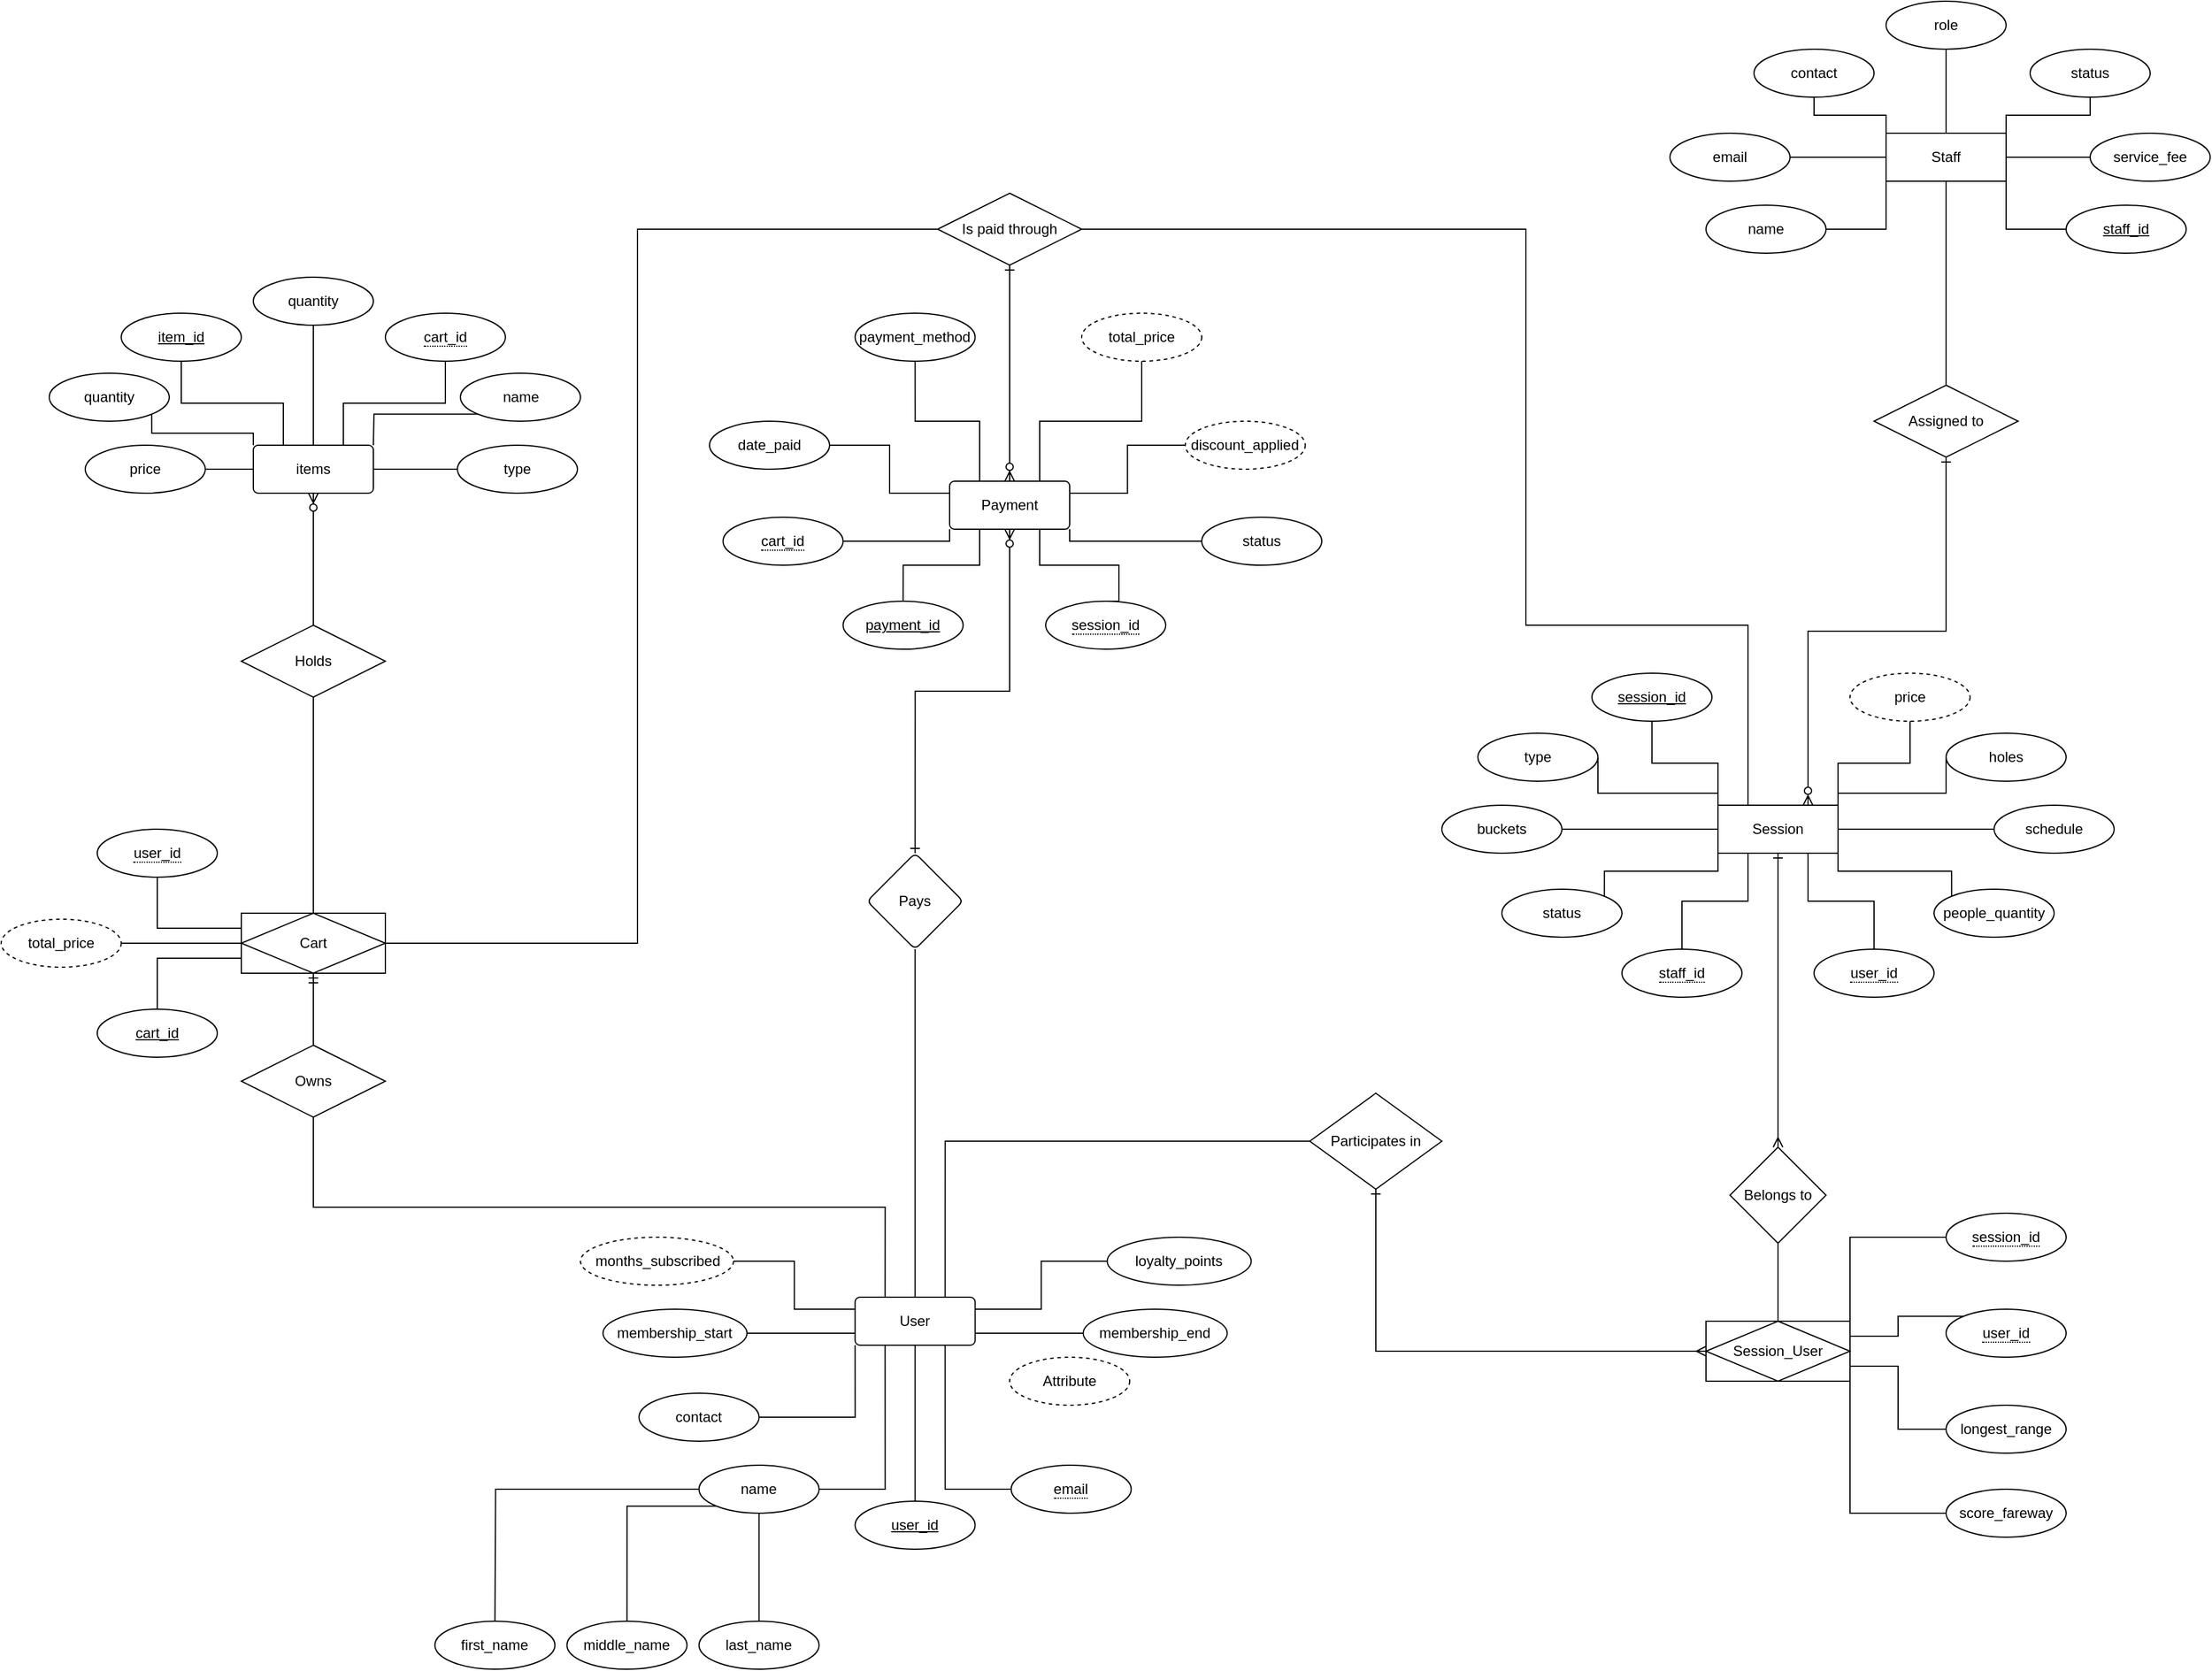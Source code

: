 <mxfile version="28.2.8">
  <diagram name="Page-1" id="-myDeZirQ_0MTxehE8Bq">
    <mxGraphModel dx="1651" dy="1462" grid="1" gridSize="10" guides="1" tooltips="1" connect="1" arrows="1" fold="1" page="1" pageScale="1" pageWidth="850" pageHeight="1100" math="0" shadow="0">
      <root>
        <mxCell id="0" />
        <mxCell id="1" parent="0" />
        <mxCell id="ZZzzd-XF2jwjXJ92meH7-2" style="edgeStyle=orthogonalEdgeStyle;rounded=0;orthogonalLoop=1;jettySize=auto;html=1;exitX=0.25;exitY=0;exitDx=0;exitDy=0;endArrow=none;endFill=0;entryX=0.5;entryY=1;entryDx=0;entryDy=0;" parent="1" source="ZZzzd-XF2jwjXJ92meH7-4" target="7uo7-MQFjf_1rLcCYVsj-70" edge="1">
          <mxGeometry relative="1" as="geometry">
            <mxPoint x="160" y="20" as="targetPoint" />
          </mxGeometry>
        </mxCell>
        <mxCell id="ZZzzd-XF2jwjXJ92meH7-3" value="" style="edgeStyle=orthogonalEdgeStyle;rounded=0;orthogonalLoop=1;jettySize=auto;html=1;endArrow=none;endFill=0;" parent="1" source="ZZzzd-XF2jwjXJ92meH7-4" target="ZZzzd-XF2jwjXJ92meH7-36" edge="1">
          <mxGeometry relative="1" as="geometry" />
        </mxCell>
        <mxCell id="ZZzzd-XF2jwjXJ92meH7-4" value="User" style="rounded=1;arcSize=10;whiteSpace=wrap;html=1;align=center;" parent="1" vertex="1">
          <mxGeometry x="611.25" y="170" width="100" height="40" as="geometry" />
        </mxCell>
        <mxCell id="ZZzzd-XF2jwjXJ92meH7-5" style="edgeStyle=orthogonalEdgeStyle;rounded=0;orthogonalLoop=1;jettySize=auto;html=1;entryX=0.5;entryY=1;entryDx=0;entryDy=0;endArrow=none;endFill=0;" parent="1" source="ZZzzd-XF2jwjXJ92meH7-6" target="ZZzzd-XF2jwjXJ92meH7-4" edge="1">
          <mxGeometry relative="1" as="geometry" />
        </mxCell>
        <mxCell id="ZZzzd-XF2jwjXJ92meH7-6" value="user_id" style="ellipse;whiteSpace=wrap;html=1;align=center;fontStyle=4;" parent="1" vertex="1">
          <mxGeometry x="611.25" y="340" width="100" height="40" as="geometry" />
        </mxCell>
        <mxCell id="ZZzzd-XF2jwjXJ92meH7-7" style="edgeStyle=orthogonalEdgeStyle;rounded=0;orthogonalLoop=1;jettySize=auto;html=1;entryX=0.75;entryY=1;entryDx=0;entryDy=0;endArrow=none;endFill=0;exitX=0;exitY=0.5;exitDx=0;exitDy=0;" parent="1" source="ZZzzd-XF2jwjXJ92meH7-30" target="ZZzzd-XF2jwjXJ92meH7-4" edge="1">
          <mxGeometry relative="1" as="geometry">
            <mxPoint x="741.25" y="330.059" as="sourcePoint" />
          </mxGeometry>
        </mxCell>
        <mxCell id="ZZzzd-XF2jwjXJ92meH7-8" style="edgeStyle=orthogonalEdgeStyle;rounded=0;orthogonalLoop=1;jettySize=auto;html=1;entryX=0;entryY=0.25;entryDx=0;entryDy=0;endArrow=none;endFill=0;exitX=1;exitY=0.5;exitDx=0;exitDy=0;" parent="1" source="YUePa2GsaZSUR8EqB9NU-3" target="ZZzzd-XF2jwjXJ92meH7-4" edge="1">
          <mxGeometry relative="1" as="geometry">
            <mxPoint x="424.75" y="180" as="sourcePoint" />
          </mxGeometry>
        </mxCell>
        <mxCell id="ZZzzd-XF2jwjXJ92meH7-10" style="edgeStyle=orthogonalEdgeStyle;rounded=0;orthogonalLoop=1;jettySize=auto;html=1;entryX=0.25;entryY=1;entryDx=0;entryDy=0;endArrow=none;endFill=0;" parent="1" source="ZZzzd-XF2jwjXJ92meH7-14" target="ZZzzd-XF2jwjXJ92meH7-4" edge="1">
          <mxGeometry relative="1" as="geometry" />
        </mxCell>
        <mxCell id="ZZzzd-XF2jwjXJ92meH7-11" value="" style="edgeStyle=orthogonalEdgeStyle;rounded=0;orthogonalLoop=1;jettySize=auto;html=1;endArrow=none;endFill=0;" parent="1" source="ZZzzd-XF2jwjXJ92meH7-14" edge="1">
          <mxGeometry relative="1" as="geometry">
            <mxPoint x="311.25" y="440.0" as="targetPoint" />
          </mxGeometry>
        </mxCell>
        <mxCell id="ZZzzd-XF2jwjXJ92meH7-12" value="" style="edgeStyle=orthogonalEdgeStyle;rounded=0;orthogonalLoop=1;jettySize=auto;html=1;exitX=0;exitY=1;exitDx=0;exitDy=0;endArrow=none;endFill=0;" parent="1" source="ZZzzd-XF2jwjXJ92meH7-14" target="ZZzzd-XF2jwjXJ92meH7-32" edge="1">
          <mxGeometry relative="1" as="geometry" />
        </mxCell>
        <mxCell id="ZZzzd-XF2jwjXJ92meH7-13" value="" style="edgeStyle=orthogonalEdgeStyle;rounded=0;orthogonalLoop=1;jettySize=auto;html=1;endArrow=none;endFill=0;" parent="1" source="ZZzzd-XF2jwjXJ92meH7-14" target="ZZzzd-XF2jwjXJ92meH7-33" edge="1">
          <mxGeometry relative="1" as="geometry" />
        </mxCell>
        <mxCell id="ZZzzd-XF2jwjXJ92meH7-14" value="name" style="ellipse;whiteSpace=wrap;html=1;align=center;" parent="1" vertex="1">
          <mxGeometry x="481.25" y="310" width="100" height="40" as="geometry" />
        </mxCell>
        <mxCell id="ZZzzd-XF2jwjXJ92meH7-15" style="edgeStyle=orthogonalEdgeStyle;rounded=0;orthogonalLoop=1;jettySize=auto;html=1;entryX=1;entryY=0.75;entryDx=0;entryDy=0;endArrow=none;endFill=0;" parent="1" source="ZZzzd-XF2jwjXJ92meH7-16" target="ZZzzd-XF2jwjXJ92meH7-4" edge="1">
          <mxGeometry relative="1" as="geometry" />
        </mxCell>
        <mxCell id="ZZzzd-XF2jwjXJ92meH7-16" value="membership_end" style="ellipse;whiteSpace=wrap;html=1;align=center;" parent="1" vertex="1">
          <mxGeometry x="801.25" y="180" width="120" height="40" as="geometry" />
        </mxCell>
        <mxCell id="ZZzzd-XF2jwjXJ92meH7-17" style="edgeStyle=orthogonalEdgeStyle;rounded=0;orthogonalLoop=1;jettySize=auto;html=1;entryX=0;entryY=0.75;entryDx=0;entryDy=0;endArrow=none;endFill=0;" parent="1" source="ZZzzd-XF2jwjXJ92meH7-18" target="ZZzzd-XF2jwjXJ92meH7-4" edge="1">
          <mxGeometry relative="1" as="geometry" />
        </mxCell>
        <mxCell id="ZZzzd-XF2jwjXJ92meH7-18" value="membership_start" style="ellipse;whiteSpace=wrap;html=1;align=center;" parent="1" vertex="1">
          <mxGeometry x="401.25" y="180" width="120" height="40" as="geometry" />
        </mxCell>
        <mxCell id="ZZzzd-XF2jwjXJ92meH7-19" style="edgeStyle=orthogonalEdgeStyle;rounded=0;orthogonalLoop=1;jettySize=auto;html=1;exitX=0;exitY=0.5;exitDx=0;exitDy=0;entryX=1;entryY=0.25;entryDx=0;entryDy=0;endArrow=none;endFill=0;" parent="1" source="ZZzzd-XF2jwjXJ92meH7-20" target="ZZzzd-XF2jwjXJ92meH7-4" edge="1">
          <mxGeometry relative="1" as="geometry" />
        </mxCell>
        <mxCell id="ZZzzd-XF2jwjXJ92meH7-20" value="loyalty_points" style="ellipse;whiteSpace=wrap;html=1;align=center;" parent="1" vertex="1">
          <mxGeometry x="821.25" y="120" width="120" height="40" as="geometry" />
        </mxCell>
        <mxCell id="ZZzzd-XF2jwjXJ92meH7-21" style="edgeStyle=orthogonalEdgeStyle;rounded=0;orthogonalLoop=1;jettySize=auto;html=1;entryX=0;entryY=1;entryDx=0;entryDy=0;endArrow=none;endFill=0;" parent="1" source="ZZzzd-XF2jwjXJ92meH7-22" target="ZZzzd-XF2jwjXJ92meH7-4" edge="1">
          <mxGeometry relative="1" as="geometry" />
        </mxCell>
        <mxCell id="ZZzzd-XF2jwjXJ92meH7-22" value="contact" style="ellipse;whiteSpace=wrap;html=1;align=center;" parent="1" vertex="1">
          <mxGeometry x="431.25" y="250" width="100" height="40" as="geometry" />
        </mxCell>
        <mxCell id="ZZzzd-XF2jwjXJ92meH7-30" value="&lt;span style=&quot;border-bottom: 1px dotted&quot;&gt;email&lt;/span&gt;" style="ellipse;whiteSpace=wrap;html=1;align=center;" parent="1" vertex="1">
          <mxGeometry x="741.25" y="310" width="100" height="40" as="geometry" />
        </mxCell>
        <mxCell id="ZZzzd-XF2jwjXJ92meH7-31" value="first_name" style="ellipse;whiteSpace=wrap;html=1;align=center;" parent="1" vertex="1">
          <mxGeometry x="261.25" y="440" width="100" height="40" as="geometry" />
        </mxCell>
        <mxCell id="ZZzzd-XF2jwjXJ92meH7-32" value="middle_name" style="ellipse;whiteSpace=wrap;html=1;align=center;" parent="1" vertex="1">
          <mxGeometry x="371.25" y="440" width="100" height="40" as="geometry" />
        </mxCell>
        <mxCell id="ZZzzd-XF2jwjXJ92meH7-33" value="last_name" style="ellipse;whiteSpace=wrap;html=1;align=center;" parent="1" vertex="1">
          <mxGeometry x="481.25" y="440" width="100" height="40" as="geometry" />
        </mxCell>
        <mxCell id="ZZzzd-XF2jwjXJ92meH7-36" value="Pays" style="rhombus;whiteSpace=wrap;html=1;rounded=1;arcSize=10;" parent="1" vertex="1">
          <mxGeometry x="621.25" y="-200" width="80" height="80" as="geometry" />
        </mxCell>
        <mxCell id="JkcQL4pgoWUEzBNEXGuM-4" value="type" style="ellipse;whiteSpace=wrap;html=1;align=center;" parent="1" vertex="1">
          <mxGeometry x="1130" y="-300" width="100" height="40" as="geometry" />
        </mxCell>
        <mxCell id="JkcQL4pgoWUEzBNEXGuM-6" value="status" style="ellipse;whiteSpace=wrap;html=1;align=center;" parent="1" vertex="1">
          <mxGeometry x="1150" y="-170" width="100" height="40" as="geometry" />
        </mxCell>
        <mxCell id="JkcQL4pgoWUEzBNEXGuM-8" value="Session" style="whiteSpace=wrap;html=1;align=center;" parent="1" vertex="1">
          <mxGeometry x="1330" y="-240" width="100" height="40" as="geometry" />
        </mxCell>
        <mxCell id="JkcQL4pgoWUEzBNEXGuM-10" value="holes" style="ellipse;whiteSpace=wrap;html=1;align=center;" parent="1" vertex="1">
          <mxGeometry x="1520" y="-300" width="100" height="40" as="geometry" />
        </mxCell>
        <mxCell id="JkcQL4pgoWUEzBNEXGuM-12" value="schedule" style="ellipse;whiteSpace=wrap;html=1;align=center;" parent="1" vertex="1">
          <mxGeometry x="1560" y="-240" width="100" height="40" as="geometry" />
        </mxCell>
        <mxCell id="JkcQL4pgoWUEzBNEXGuM-14" value="price" style="ellipse;whiteSpace=wrap;html=1;align=center;dashed=1;" parent="1" vertex="1">
          <mxGeometry x="1440" y="-350" width="100" height="40" as="geometry" />
        </mxCell>
        <mxCell id="JkcQL4pgoWUEzBNEXGuM-18" value="people_quantity" style="ellipse;whiteSpace=wrap;html=1;align=center;" parent="1" vertex="1">
          <mxGeometry x="1510" y="-170" width="100" height="40" as="geometry" />
        </mxCell>
        <mxCell id="JkcQL4pgoWUEzBNEXGuM-25" value="&lt;span style=&quot;border-bottom: 1px dotted&quot;&gt;user_id&lt;/span&gt;" style="ellipse;whiteSpace=wrap;html=1;align=center;" parent="1" vertex="1">
          <mxGeometry x="1410" y="-120" width="100" height="40" as="geometry" />
        </mxCell>
        <mxCell id="JkcQL4pgoWUEzBNEXGuM-26" value="&lt;span style=&quot;border-bottom: 1px dotted&quot;&gt;staff_id&lt;/span&gt;" style="ellipse;whiteSpace=wrap;html=1;align=center;" parent="1" vertex="1">
          <mxGeometry x="1250" y="-120" width="100" height="40" as="geometry" />
        </mxCell>
        <mxCell id="JkcQL4pgoWUEzBNEXGuM-27" value="&lt;u&gt;session_id&lt;/u&gt;" style="ellipse;whiteSpace=wrap;html=1;align=center;" parent="1" vertex="1">
          <mxGeometry x="1225" y="-350" width="100" height="40" as="geometry" />
        </mxCell>
        <mxCell id="JkcQL4pgoWUEzBNEXGuM-29" value="buckets" style="ellipse;whiteSpace=wrap;html=1;align=center;" parent="1" vertex="1">
          <mxGeometry x="1100" y="-240" width="100" height="40" as="geometry" />
        </mxCell>
        <mxCell id="JkcQL4pgoWUEzBNEXGuM-30" value="" style="endArrow=none;html=1;rounded=0;exitX=1;exitY=0;exitDx=0;exitDy=0;entryX=0.5;entryY=1;entryDx=0;entryDy=0;edgeStyle=orthogonalEdgeStyle;" parent="1" source="JkcQL4pgoWUEzBNEXGuM-8" target="JkcQL4pgoWUEzBNEXGuM-14" edge="1">
          <mxGeometry width="50" height="50" relative="1" as="geometry">
            <mxPoint x="1430" y="-255" as="sourcePoint" />
            <mxPoint x="1480" y="-305" as="targetPoint" />
          </mxGeometry>
        </mxCell>
        <mxCell id="JkcQL4pgoWUEzBNEXGuM-31" value="" style="endArrow=none;html=1;rounded=0;exitX=1;exitY=0;exitDx=0;exitDy=0;entryX=0;entryY=0.5;entryDx=0;entryDy=0;edgeStyle=orthogonalEdgeStyle;" parent="1" source="JkcQL4pgoWUEzBNEXGuM-8" target="JkcQL4pgoWUEzBNEXGuM-10" edge="1">
          <mxGeometry width="50" height="50" relative="1" as="geometry">
            <mxPoint x="1450" y="-190" as="sourcePoint" />
            <mxPoint x="1495" y="-260" as="targetPoint" />
            <Array as="points">
              <mxPoint x="1430" y="-250" />
              <mxPoint x="1520" y="-250" />
            </Array>
          </mxGeometry>
        </mxCell>
        <mxCell id="JkcQL4pgoWUEzBNEXGuM-32" value="" style="endArrow=none;html=1;rounded=0;exitX=1;exitY=0.5;exitDx=0;exitDy=0;entryX=0;entryY=0.5;entryDx=0;entryDy=0;edgeStyle=orthogonalEdgeStyle;" parent="1" source="JkcQL4pgoWUEzBNEXGuM-8" target="JkcQL4pgoWUEzBNEXGuM-12" edge="1">
          <mxGeometry width="50" height="50" relative="1" as="geometry">
            <mxPoint x="1460" y="-180" as="sourcePoint" />
            <mxPoint x="1530" y="-220" as="targetPoint" />
          </mxGeometry>
        </mxCell>
        <mxCell id="JkcQL4pgoWUEzBNEXGuM-33" value="" style="endArrow=none;html=1;rounded=0;exitX=1;exitY=1;exitDx=0;exitDy=0;entryX=0;entryY=0;entryDx=0;entryDy=0;edgeStyle=orthogonalEdgeStyle;" parent="1" source="JkcQL4pgoWUEzBNEXGuM-8" target="JkcQL4pgoWUEzBNEXGuM-18" edge="1">
          <mxGeometry width="50" height="50" relative="1" as="geometry">
            <mxPoint x="1440" y="-200" as="sourcePoint" />
            <mxPoint x="1560" y="-200" as="targetPoint" />
          </mxGeometry>
        </mxCell>
        <mxCell id="JkcQL4pgoWUEzBNEXGuM-34" value="" style="endArrow=none;html=1;rounded=0;exitX=0.75;exitY=1;exitDx=0;exitDy=0;entryX=0.5;entryY=0;entryDx=0;entryDy=0;edgeStyle=orthogonalEdgeStyle;" parent="1" source="JkcQL4pgoWUEzBNEXGuM-8" target="JkcQL4pgoWUEzBNEXGuM-25" edge="1">
          <mxGeometry width="50" height="50" relative="1" as="geometry">
            <mxPoint x="1420" y="-180" as="sourcePoint" />
            <mxPoint x="1505" y="-144" as="targetPoint" />
          </mxGeometry>
        </mxCell>
        <mxCell id="JkcQL4pgoWUEzBNEXGuM-35" value="" style="endArrow=none;html=1;rounded=0;exitX=0.25;exitY=1;exitDx=0;exitDy=0;entryX=0.5;entryY=0;entryDx=0;entryDy=0;edgeStyle=orthogonalEdgeStyle;" parent="1" source="JkcQL4pgoWUEzBNEXGuM-8" target="JkcQL4pgoWUEzBNEXGuM-26" edge="1">
          <mxGeometry width="50" height="50" relative="1" as="geometry">
            <mxPoint x="1350" y="-160" as="sourcePoint" />
            <mxPoint x="1395" y="-80" as="targetPoint" />
          </mxGeometry>
        </mxCell>
        <mxCell id="JkcQL4pgoWUEzBNEXGuM-36" value="" style="endArrow=none;html=1;rounded=0;exitX=0;exitY=1;exitDx=0;exitDy=0;entryX=1;entryY=0;entryDx=0;entryDy=0;edgeStyle=orthogonalEdgeStyle;" parent="1" source="JkcQL4pgoWUEzBNEXGuM-8" target="JkcQL4pgoWUEzBNEXGuM-6" edge="1">
          <mxGeometry width="50" height="50" relative="1" as="geometry">
            <mxPoint x="1375" y="-180" as="sourcePoint" />
            <mxPoint x="1320" y="-100" as="targetPoint" />
          </mxGeometry>
        </mxCell>
        <mxCell id="JkcQL4pgoWUEzBNEXGuM-37" value="" style="endArrow=none;html=1;rounded=0;exitX=0;exitY=0.5;exitDx=0;exitDy=0;entryX=1;entryY=0.5;entryDx=0;entryDy=0;edgeStyle=orthogonalEdgeStyle;" parent="1" source="JkcQL4pgoWUEzBNEXGuM-8" target="JkcQL4pgoWUEzBNEXGuM-29" edge="1">
          <mxGeometry width="50" height="50" relative="1" as="geometry">
            <mxPoint x="1425" y="-200" as="sourcePoint" />
            <mxPoint x="1330" y="-164" as="targetPoint" />
          </mxGeometry>
        </mxCell>
        <mxCell id="JkcQL4pgoWUEzBNEXGuM-38" value="" style="endArrow=none;html=1;rounded=0;exitX=0;exitY=0;exitDx=0;exitDy=0;entryX=1;entryY=0.5;entryDx=0;entryDy=0;edgeStyle=orthogonalEdgeStyle;" parent="1" source="JkcQL4pgoWUEzBNEXGuM-8" target="JkcQL4pgoWUEzBNEXGuM-4" edge="1">
          <mxGeometry width="50" height="50" relative="1" as="geometry">
            <mxPoint x="1440" y="-240" as="sourcePoint" />
            <mxPoint x="1310" y="-240" as="targetPoint" />
            <Array as="points">
              <mxPoint x="1330" y="-250" />
              <mxPoint x="1230" y="-250" />
            </Array>
          </mxGeometry>
        </mxCell>
        <mxCell id="JkcQL4pgoWUEzBNEXGuM-39" value="" style="endArrow=none;html=1;rounded=0;exitX=0;exitY=0;exitDx=0;exitDy=0;entryX=0.5;entryY=1;entryDx=0;entryDy=0;edgeStyle=orthogonalEdgeStyle;" parent="1" source="JkcQL4pgoWUEzBNEXGuM-8" target="JkcQL4pgoWUEzBNEXGuM-27" edge="1">
          <mxGeometry width="50" height="50" relative="1" as="geometry">
            <mxPoint x="1420" y="-230" as="sourcePoint" />
            <mxPoint x="1340" y="-270" as="targetPoint" />
          </mxGeometry>
        </mxCell>
        <mxCell id="QNY_iXkkLxrl9m6pQ7GA-53" value="item_id" style="ellipse;whiteSpace=wrap;html=1;align=center;fontStyle=4;" parent="1" vertex="1">
          <mxGeometry y="-650" width="100" height="40" as="geometry" />
        </mxCell>
        <mxCell id="QNY_iXkkLxrl9m6pQ7GA-54" value="" style="endArrow=none;html=1;rounded=0;entryX=0.25;entryY=0;entryDx=0;entryDy=0;exitX=0.5;exitY=1;exitDx=0;exitDy=0;edgeStyle=orthogonalEdgeStyle;" parent="1" source="QNY_iXkkLxrl9m6pQ7GA-53" target="QNY_iXkkLxrl9m6pQ7GA-73" edge="1">
          <mxGeometry relative="1" as="geometry">
            <mxPoint x="160" y="-610" as="sourcePoint" />
            <mxPoint x="160" y="-540" as="targetPoint" />
          </mxGeometry>
        </mxCell>
        <mxCell id="QNY_iXkkLxrl9m6pQ7GA-55" value="name" style="ellipse;whiteSpace=wrap;html=1;align=center;" parent="1" vertex="1">
          <mxGeometry x="282.5" y="-600" width="100" height="40" as="geometry" />
        </mxCell>
        <mxCell id="QNY_iXkkLxrl9m6pQ7GA-56" value="type" style="ellipse;whiteSpace=wrap;html=1;align=center;" parent="1" vertex="1">
          <mxGeometry x="280" y="-540" width="100" height="40" as="geometry" />
        </mxCell>
        <mxCell id="QNY_iXkkLxrl9m6pQ7GA-57" value="quantity" style="ellipse;whiteSpace=wrap;html=1;align=center;" parent="1" vertex="1">
          <mxGeometry x="110" y="-680" width="100" height="40" as="geometry" />
        </mxCell>
        <mxCell id="QNY_iXkkLxrl9m6pQ7GA-58" value="quantity" style="ellipse;whiteSpace=wrap;html=1;align=center;" parent="1" vertex="1">
          <mxGeometry x="-60" y="-600" width="100" height="40" as="geometry" />
        </mxCell>
        <mxCell id="QNY_iXkkLxrl9m6pQ7GA-59" value="price" style="ellipse;whiteSpace=wrap;html=1;align=center;" parent="1" vertex="1">
          <mxGeometry x="-30" y="-540" width="100" height="40" as="geometry" />
        </mxCell>
        <mxCell id="QNY_iXkkLxrl9m6pQ7GA-60" value="&lt;span style=&quot;border-bottom: 1px dotted&quot;&gt;cart_id&lt;/span&gt;" style="ellipse;whiteSpace=wrap;html=1;align=center;" parent="1" vertex="1">
          <mxGeometry x="220" y="-650" width="100" height="40" as="geometry" />
        </mxCell>
        <mxCell id="QNY_iXkkLxrl9m6pQ7GA-61" value="" style="endArrow=none;html=1;rounded=0;exitX=0;exitY=1;exitDx=0;exitDy=0;entryX=1;entryY=0;entryDx=0;entryDy=0;edgeStyle=orthogonalEdgeStyle;" parent="1" source="QNY_iXkkLxrl9m6pQ7GA-55" edge="1">
          <mxGeometry relative="1" as="geometry">
            <mxPoint x="220" y="-580" as="sourcePoint" />
            <mxPoint x="210" y="-540" as="targetPoint" />
          </mxGeometry>
        </mxCell>
        <mxCell id="QNY_iXkkLxrl9m6pQ7GA-62" value="" style="endArrow=none;html=1;rounded=0;exitX=0;exitY=0.5;exitDx=0;exitDy=0;entryX=1;entryY=0.5;entryDx=0;entryDy=0;edgeStyle=orthogonalEdgeStyle;" parent="1" source="QNY_iXkkLxrl9m6pQ7GA-56" edge="1">
          <mxGeometry relative="1" as="geometry">
            <mxPoint x="260" y="-530" as="sourcePoint" />
            <mxPoint x="210" y="-520" as="targetPoint" />
          </mxGeometry>
        </mxCell>
        <mxCell id="QNY_iXkkLxrl9m6pQ7GA-63" value="" style="endArrow=none;html=1;rounded=0;exitX=0.5;exitY=1;exitDx=0;exitDy=0;entryX=0.5;entryY=0;entryDx=0;entryDy=0;edgeStyle=orthogonalEdgeStyle;" parent="1" source="QNY_iXkkLxrl9m6pQ7GA-57" target="QNY_iXkkLxrl9m6pQ7GA-73" edge="1">
          <mxGeometry relative="1" as="geometry">
            <mxPoint x="270" y="-460" as="sourcePoint" />
            <mxPoint x="210" y="-500" as="targetPoint" />
          </mxGeometry>
        </mxCell>
        <mxCell id="QNY_iXkkLxrl9m6pQ7GA-64" value="" style="endArrow=none;html=1;rounded=0;exitX=0;exitY=0;exitDx=0;exitDy=0;entryX=1;entryY=1;entryDx=0;entryDy=0;edgeStyle=orthogonalEdgeStyle;" parent="1" source="QNY_iXkkLxrl9m6pQ7GA-73" target="QNY_iXkkLxrl9m6pQ7GA-58" edge="1">
          <mxGeometry relative="1" as="geometry">
            <mxPoint x="194" y="-499.56" as="sourcePoint" />
            <mxPoint x="210" y="-370" as="targetPoint" />
          </mxGeometry>
        </mxCell>
        <mxCell id="QNY_iXkkLxrl9m6pQ7GA-65" value="" style="endArrow=none;html=1;rounded=0;entryX=1;entryY=0.5;entryDx=0;entryDy=0;exitX=0;exitY=0.5;exitDx=0;exitDy=0;edgeStyle=orthogonalEdgeStyle;" parent="1" source="QNY_iXkkLxrl9m6pQ7GA-73" target="QNY_iXkkLxrl9m6pQ7GA-59" edge="1">
          <mxGeometry relative="1" as="geometry">
            <mxPoint x="60" y="-490" as="sourcePoint" />
            <mxPoint x="80" y="-430" as="targetPoint" />
          </mxGeometry>
        </mxCell>
        <mxCell id="QNY_iXkkLxrl9m6pQ7GA-66" value="" style="endArrow=none;html=1;rounded=0;exitX=0.5;exitY=1;exitDx=0;exitDy=0;entryX=0.75;entryY=0;entryDx=0;entryDy=0;edgeStyle=orthogonalEdgeStyle;" parent="1" source="QNY_iXkkLxrl9m6pQ7GA-60" target="QNY_iXkkLxrl9m6pQ7GA-73" edge="1">
          <mxGeometry relative="1" as="geometry">
            <mxPoint x="180" y="-560" as="sourcePoint" />
            <mxPoint x="195.1" y="-540.16" as="targetPoint" />
          </mxGeometry>
        </mxCell>
        <mxCell id="QNY_iXkkLxrl9m6pQ7GA-67" value="cart_id" style="ellipse;whiteSpace=wrap;html=1;align=center;fontStyle=4;" parent="1" vertex="1">
          <mxGeometry x="-20" y="-70" width="100" height="40" as="geometry" />
        </mxCell>
        <mxCell id="QNY_iXkkLxrl9m6pQ7GA-68" value="total_price" style="ellipse;whiteSpace=wrap;html=1;align=center;dashed=1;" parent="1" vertex="1">
          <mxGeometry x="-100" y="-145" width="100" height="40" as="geometry" />
        </mxCell>
        <mxCell id="QNY_iXkkLxrl9m6pQ7GA-69" value="&lt;span style=&quot;border-bottom: 1px dotted&quot;&gt;user_id&lt;/span&gt;" style="ellipse;whiteSpace=wrap;html=1;align=center;" parent="1" vertex="1">
          <mxGeometry x="-20" y="-220" width="100" height="40" as="geometry" />
        </mxCell>
        <mxCell id="QNY_iXkkLxrl9m6pQ7GA-70" value="" style="endArrow=none;html=1;rounded=0;exitX=0.5;exitY=0;exitDx=0;exitDy=0;entryX=0;entryY=0.75;entryDx=0;entryDy=0;edgeStyle=orthogonalEdgeStyle;" parent="1" source="QNY_iXkkLxrl9m6pQ7GA-67" target="7uo7-MQFjf_1rLcCYVsj-68" edge="1">
          <mxGeometry relative="1" as="geometry">
            <mxPoint x="180" y="-150" as="sourcePoint" />
            <mxPoint x="110" y="-100" as="targetPoint" />
          </mxGeometry>
        </mxCell>
        <mxCell id="QNY_iXkkLxrl9m6pQ7GA-71" value="" style="endArrow=none;html=1;rounded=0;exitX=0.5;exitY=1;exitDx=0;exitDy=0;entryX=0;entryY=0.25;entryDx=0;entryDy=0;edgeStyle=orthogonalEdgeStyle;" parent="1" source="QNY_iXkkLxrl9m6pQ7GA-69" target="7uo7-MQFjf_1rLcCYVsj-68" edge="1">
          <mxGeometry relative="1" as="geometry">
            <mxPoint x="90" y="-150" as="sourcePoint" />
            <mxPoint x="110" y="-140" as="targetPoint" />
          </mxGeometry>
        </mxCell>
        <mxCell id="QNY_iXkkLxrl9m6pQ7GA-72" value="" style="endArrow=none;html=1;rounded=0;exitX=0;exitY=0.5;exitDx=0;exitDy=0;edgeStyle=orthogonalEdgeStyle;" parent="1" source="7uo7-MQFjf_1rLcCYVsj-68" target="QNY_iXkkLxrl9m6pQ7GA-68" edge="1">
          <mxGeometry relative="1" as="geometry">
            <mxPoint x="110" y="-120" as="sourcePoint" />
            <mxPoint x="200" y="-50" as="targetPoint" />
          </mxGeometry>
        </mxCell>
        <mxCell id="QNY_iXkkLxrl9m6pQ7GA-73" value="items" style="rounded=1;arcSize=10;whiteSpace=wrap;html=1;align=center;" parent="1" vertex="1">
          <mxGeometry x="110" y="-540" width="100" height="40" as="geometry" />
        </mxCell>
        <mxCell id="QNY_iXkkLxrl9m6pQ7GA-75" value="Holds" style="shape=rhombus;perimeter=rhombusPerimeter;whiteSpace=wrap;html=1;align=center;" parent="1" vertex="1">
          <mxGeometry x="100" y="-390" width="120" height="60" as="geometry" />
        </mxCell>
        <mxCell id="QNY_iXkkLxrl9m6pQ7GA-76" value="" style="fontSize=12;html=1;endArrow=ERzeroToMany;endFill=1;rounded=0;exitX=0.5;exitY=0;exitDx=0;exitDy=0;entryX=0.5;entryY=1;entryDx=0;entryDy=0;" parent="1" source="QNY_iXkkLxrl9m6pQ7GA-75" target="QNY_iXkkLxrl9m6pQ7GA-73" edge="1">
          <mxGeometry width="100" height="100" relative="1" as="geometry">
            <mxPoint x="430" y="20" as="sourcePoint" />
            <mxPoint x="530" y="-80" as="targetPoint" />
          </mxGeometry>
        </mxCell>
        <mxCell id="7uo7-MQFjf_1rLcCYVsj-1" value="Assigned to" style="shape=rhombus;perimeter=rhombusPerimeter;whiteSpace=wrap;html=1;align=center;" parent="1" vertex="1">
          <mxGeometry x="1460" y="-590" width="120" height="60" as="geometry" />
        </mxCell>
        <mxCell id="7uo7-MQFjf_1rLcCYVsj-2" value="" style="rounded=0;orthogonalLoop=1;jettySize=auto;html=1;endArrow=ERzeroToMany;endFill=0;startArrow=ERone;startFill=0;entryX=0.75;entryY=0;entryDx=0;entryDy=0;exitX=0.5;exitY=1;exitDx=0;exitDy=0;edgeStyle=orthogonalEdgeStyle;" parent="1" source="7uo7-MQFjf_1rLcCYVsj-1" target="JkcQL4pgoWUEzBNEXGuM-8" edge="1">
          <mxGeometry relative="1" as="geometry">
            <mxPoint x="1570" y="-340" as="sourcePoint" />
            <mxPoint x="1570" y="-500" as="targetPoint" />
          </mxGeometry>
        </mxCell>
        <mxCell id="7uo7-MQFjf_1rLcCYVsj-3" value="Staff" style="whiteSpace=wrap;html=1;align=center;" parent="1" vertex="1">
          <mxGeometry x="1470" y="-800" width="100" height="40" as="geometry" />
        </mxCell>
        <mxCell id="7uo7-MQFjf_1rLcCYVsj-7" value="" style="edgeStyle=orthogonalEdgeStyle;rounded=0;orthogonalLoop=1;jettySize=auto;html=1;endArrow=none;endFill=0;exitX=0.5;exitY=0;exitDx=0;exitDy=0;entryX=0.5;entryY=1;entryDx=0;entryDy=0;" parent="1" source="7uo7-MQFjf_1rLcCYVsj-1" target="7uo7-MQFjf_1rLcCYVsj-3" edge="1">
          <mxGeometry relative="1" as="geometry">
            <mxPoint x="1300" y="-505" as="sourcePoint" />
            <mxPoint x="1300" y="-895" as="targetPoint" />
          </mxGeometry>
        </mxCell>
        <mxCell id="7uo7-MQFjf_1rLcCYVsj-8" value="" style="endArrow=none;html=1;rounded=0;exitX=1;exitY=1;exitDx=0;exitDy=0;entryX=0;entryY=0.5;entryDx=0;entryDy=0;edgeStyle=orthogonalEdgeStyle;" parent="1" source="7uo7-MQFjf_1rLcCYVsj-3" target="7uo7-MQFjf_1rLcCYVsj-10" edge="1">
          <mxGeometry width="50" height="50" relative="1" as="geometry">
            <mxPoint x="1350" y="-780" as="sourcePoint" />
            <mxPoint x="1360" y="-780" as="targetPoint" />
          </mxGeometry>
        </mxCell>
        <mxCell id="7uo7-MQFjf_1rLcCYVsj-9" value="" style="endArrow=none;html=1;rounded=0;exitX=0;exitY=1;exitDx=0;exitDy=0;entryX=1;entryY=0.5;entryDx=0;entryDy=0;edgeStyle=orthogonalEdgeStyle;" parent="1" source="7uo7-MQFjf_1rLcCYVsj-3" target="7uo7-MQFjf_1rLcCYVsj-11" edge="1">
          <mxGeometry width="50" height="50" relative="1" as="geometry">
            <mxPoint x="1570" y="-880" as="sourcePoint" />
            <mxPoint x="1370" y="-750" as="targetPoint" />
          </mxGeometry>
        </mxCell>
        <mxCell id="7uo7-MQFjf_1rLcCYVsj-10" value="&lt;u&gt;staff_id&lt;/u&gt;" style="ellipse;whiteSpace=wrap;html=1;align=center;" parent="1" vertex="1">
          <mxGeometry x="1620" y="-740" width="100" height="40" as="geometry" />
        </mxCell>
        <mxCell id="7uo7-MQFjf_1rLcCYVsj-11" value="name" style="ellipse;whiteSpace=wrap;html=1;align=center;" parent="1" vertex="1">
          <mxGeometry x="1320" y="-740" width="100" height="40" as="geometry" />
        </mxCell>
        <mxCell id="7uo7-MQFjf_1rLcCYVsj-12" value="email" style="ellipse;whiteSpace=wrap;html=1;align=center;" parent="1" vertex="1">
          <mxGeometry x="1290" y="-800" width="100" height="40" as="geometry" />
        </mxCell>
        <mxCell id="7uo7-MQFjf_1rLcCYVsj-13" value="contact" style="ellipse;whiteSpace=wrap;html=1;align=center;" parent="1" vertex="1">
          <mxGeometry x="1360" y="-870" width="100" height="40" as="geometry" />
        </mxCell>
        <mxCell id="7uo7-MQFjf_1rLcCYVsj-14" value="role" style="ellipse;whiteSpace=wrap;html=1;align=center;" parent="1" vertex="1">
          <mxGeometry x="1470" y="-910" width="100" height="40" as="geometry" />
        </mxCell>
        <mxCell id="7uo7-MQFjf_1rLcCYVsj-15" value="status" style="ellipse;whiteSpace=wrap;html=1;align=center;" parent="1" vertex="1">
          <mxGeometry x="1590" y="-870" width="100" height="40" as="geometry" />
        </mxCell>
        <mxCell id="7uo7-MQFjf_1rLcCYVsj-16" value="service_fee" style="ellipse;whiteSpace=wrap;html=1;align=center;" parent="1" vertex="1">
          <mxGeometry x="1640" y="-800" width="100" height="40" as="geometry" />
        </mxCell>
        <mxCell id="7uo7-MQFjf_1rLcCYVsj-17" value="" style="endArrow=none;html=1;rounded=0;exitX=0;exitY=0.5;exitDx=0;exitDy=0;entryX=1;entryY=0.5;entryDx=0;entryDy=0;edgeStyle=orthogonalEdgeStyle;" parent="1" source="7uo7-MQFjf_1rLcCYVsj-3" target="7uo7-MQFjf_1rLcCYVsj-12" edge="1">
          <mxGeometry width="50" height="50" relative="1" as="geometry">
            <mxPoint x="1480" y="-750" as="sourcePoint" />
            <mxPoint x="1380" y="-740" as="targetPoint" />
          </mxGeometry>
        </mxCell>
        <mxCell id="7uo7-MQFjf_1rLcCYVsj-18" value="" style="endArrow=none;html=1;rounded=0;exitX=0;exitY=0;exitDx=0;exitDy=0;entryX=0.5;entryY=1;entryDx=0;entryDy=0;edgeStyle=orthogonalEdgeStyle;" parent="1" source="7uo7-MQFjf_1rLcCYVsj-3" target="7uo7-MQFjf_1rLcCYVsj-13" edge="1">
          <mxGeometry width="50" height="50" relative="1" as="geometry">
            <mxPoint x="1480" y="-770" as="sourcePoint" />
            <mxPoint x="1385" y="-806" as="targetPoint" />
          </mxGeometry>
        </mxCell>
        <mxCell id="7uo7-MQFjf_1rLcCYVsj-19" value="" style="endArrow=none;html=1;rounded=0;exitX=0.5;exitY=0;exitDx=0;exitDy=0;entryX=0.5;entryY=1;entryDx=0;entryDy=0;edgeStyle=orthogonalEdgeStyle;" parent="1" source="7uo7-MQFjf_1rLcCYVsj-3" target="7uo7-MQFjf_1rLcCYVsj-14" edge="1">
          <mxGeometry width="50" height="50" relative="1" as="geometry">
            <mxPoint x="1480" y="-790" as="sourcePoint" />
            <mxPoint x="1420" y="-870" as="targetPoint" />
          </mxGeometry>
        </mxCell>
        <mxCell id="7uo7-MQFjf_1rLcCYVsj-23" value="" style="endArrow=none;html=1;rounded=0;exitX=1;exitY=0;exitDx=0;exitDy=0;entryX=0.5;entryY=1;entryDx=0;entryDy=0;edgeStyle=orthogonalEdgeStyle;" parent="1" source="7uo7-MQFjf_1rLcCYVsj-3" target="7uo7-MQFjf_1rLcCYVsj-15" edge="1">
          <mxGeometry width="50" height="50" relative="1" as="geometry">
            <mxPoint x="1620" y="-780" as="sourcePoint" />
            <mxPoint x="1620" y="-880" as="targetPoint" />
          </mxGeometry>
        </mxCell>
        <mxCell id="7uo7-MQFjf_1rLcCYVsj-24" value="" style="endArrow=none;html=1;rounded=0;exitX=1;exitY=0.5;exitDx=0;exitDy=0;entryX=0;entryY=0.5;entryDx=0;entryDy=0;edgeStyle=orthogonalEdgeStyle;" parent="1" source="7uo7-MQFjf_1rLcCYVsj-3" target="7uo7-MQFjf_1rLcCYVsj-16" edge="1">
          <mxGeometry width="50" height="50" relative="1" as="geometry">
            <mxPoint x="1530" y="-790" as="sourcePoint" />
            <mxPoint x="1530" y="-890" as="targetPoint" />
          </mxGeometry>
        </mxCell>
        <mxCell id="7uo7-MQFjf_1rLcCYVsj-26" value="Payment" style="rounded=1;arcSize=10;whiteSpace=wrap;html=1;align=center;" parent="1" vertex="1">
          <mxGeometry x="690" y="-510" width="100" height="40" as="geometry" />
        </mxCell>
        <mxCell id="7uo7-MQFjf_1rLcCYVsj-30" value="total_price" style="ellipse;whiteSpace=wrap;html=1;align=center;dashed=1;" parent="1" vertex="1">
          <mxGeometry x="800" y="-650" width="100" height="40" as="geometry" />
        </mxCell>
        <mxCell id="7uo7-MQFjf_1rLcCYVsj-32" value="" style="rounded=0;orthogonalLoop=1;jettySize=auto;html=1;endArrow=none;endFill=0;exitX=0.25;exitY=0;exitDx=0;exitDy=0;entryX=1;entryY=0.5;entryDx=0;entryDy=0;edgeStyle=orthogonalEdgeStyle;" parent="1" source="JkcQL4pgoWUEzBNEXGuM-8" target="7uo7-MQFjf_1rLcCYVsj-66" edge="1">
          <mxGeometry relative="1" as="geometry">
            <mxPoint x="1349.17" y="-300" as="sourcePoint" />
            <mxPoint x="1170.0" y="-490" as="targetPoint" />
            <Array as="points">
              <mxPoint x="1355" y="-390" />
              <mxPoint x="1170" y="-390" />
              <mxPoint x="1170" y="-720" />
            </Array>
          </mxGeometry>
        </mxCell>
        <mxCell id="7uo7-MQFjf_1rLcCYVsj-33" value="" style="rounded=0;orthogonalLoop=1;jettySize=auto;html=1;endArrow=ERzeroToMany;endFill=0;startArrow=ERone;startFill=0;entryX=0.5;entryY=0;entryDx=0;entryDy=0;exitX=0.5;exitY=1;exitDx=0;exitDy=0;" parent="1" source="7uo7-MQFjf_1rLcCYVsj-66" target="7uo7-MQFjf_1rLcCYVsj-26" edge="1">
          <mxGeometry relative="1" as="geometry">
            <mxPoint x="1075" y="-530" as="sourcePoint" />
            <mxPoint x="960" y="-240" as="targetPoint" />
          </mxGeometry>
        </mxCell>
        <mxCell id="7uo7-MQFjf_1rLcCYVsj-36" value="" style="rounded=0;orthogonalLoop=1;jettySize=auto;html=1;endArrow=none;endFill=0;exitX=1;exitY=0.5;exitDx=0;exitDy=0;entryX=0;entryY=0.5;entryDx=0;entryDy=0;edgeStyle=orthogonalEdgeStyle;" parent="1" source="7uo7-MQFjf_1rLcCYVsj-68" target="7uo7-MQFjf_1rLcCYVsj-66" edge="1">
          <mxGeometry relative="1" as="geometry">
            <mxPoint x="210" y="-120" as="sourcePoint" />
            <mxPoint x="390" y="-250" as="targetPoint" />
            <Array as="points">
              <mxPoint x="430" y="-125" />
              <mxPoint x="430" y="-720" />
            </Array>
          </mxGeometry>
        </mxCell>
        <mxCell id="7uo7-MQFjf_1rLcCYVsj-38" value="" style="rounded=0;orthogonalLoop=1;jettySize=auto;html=1;endArrow=ERzeroToMany;endFill=0;startArrow=ERone;startFill=0;entryX=0.5;entryY=1;entryDx=0;entryDy=0;exitX=0.5;exitY=0;exitDx=0;exitDy=0;edgeStyle=orthogonalEdgeStyle;" parent="1" source="ZZzzd-XF2jwjXJ92meH7-36" target="7uo7-MQFjf_1rLcCYVsj-26" edge="1">
          <mxGeometry relative="1" as="geometry">
            <mxPoint x="460" y="-270" as="sourcePoint" />
            <mxPoint x="621" y="-480" as="targetPoint" />
          </mxGeometry>
        </mxCell>
        <mxCell id="7uo7-MQFjf_1rLcCYVsj-39" value="status" style="ellipse;whiteSpace=wrap;html=1;align=center;" parent="1" vertex="1">
          <mxGeometry x="900" y="-480" width="100" height="40" as="geometry" />
        </mxCell>
        <mxCell id="7uo7-MQFjf_1rLcCYVsj-40" value="payment_method" style="ellipse;whiteSpace=wrap;html=1;align=center;" parent="1" vertex="1">
          <mxGeometry x="611.25" y="-650" width="100" height="40" as="geometry" />
        </mxCell>
        <mxCell id="7uo7-MQFjf_1rLcCYVsj-41" value="date_paid" style="ellipse;whiteSpace=wrap;html=1;align=center;" parent="1" vertex="1">
          <mxGeometry x="490" y="-560" width="100" height="40" as="geometry" />
        </mxCell>
        <mxCell id="7uo7-MQFjf_1rLcCYVsj-45" value="&lt;u&gt;payment_id&lt;/u&gt;" style="ellipse;whiteSpace=wrap;html=1;align=center;" parent="1" vertex="1">
          <mxGeometry x="601.25" y="-410" width="100" height="40" as="geometry" />
        </mxCell>
        <mxCell id="7uo7-MQFjf_1rLcCYVsj-48" value="&lt;span style=&quot;border-bottom: 1px dotted&quot;&gt;cart_id&lt;/span&gt;" style="ellipse;whiteSpace=wrap;html=1;align=center;" parent="1" vertex="1">
          <mxGeometry x="501.25" y="-480" width="100" height="40" as="geometry" />
        </mxCell>
        <mxCell id="7uo7-MQFjf_1rLcCYVsj-49" value="&lt;span style=&quot;border-bottom: 1px dotted&quot;&gt;session_id&lt;/span&gt;" style="ellipse;whiteSpace=wrap;html=1;align=center;" parent="1" vertex="1">
          <mxGeometry x="770" y="-410" width="100" height="40" as="geometry" />
        </mxCell>
        <mxCell id="7uo7-MQFjf_1rLcCYVsj-51" value="" style="endArrow=none;html=1;rounded=0;exitX=0;exitY=1;exitDx=0;exitDy=0;edgeStyle=orthogonalEdgeStyle;" parent="1" source="7uo7-MQFjf_1rLcCYVsj-26" target="7uo7-MQFjf_1rLcCYVsj-48" edge="1">
          <mxGeometry relative="1" as="geometry">
            <mxPoint x="725" y="-460" as="sourcePoint" />
            <mxPoint x="681" y="-400" as="targetPoint" />
          </mxGeometry>
        </mxCell>
        <mxCell id="7uo7-MQFjf_1rLcCYVsj-53" value="" style="endArrow=none;html=1;rounded=0;exitX=0.75;exitY=1;exitDx=0;exitDy=0;entryX=0.5;entryY=0;entryDx=0;entryDy=0;edgeStyle=orthogonalEdgeStyle;" parent="1" source="7uo7-MQFjf_1rLcCYVsj-26" target="7uo7-MQFjf_1rLcCYVsj-49" edge="1">
          <mxGeometry relative="1" as="geometry">
            <mxPoint x="725" y="-460" as="sourcePoint" />
            <mxPoint x="681" y="-400" as="targetPoint" />
            <Array as="points">
              <mxPoint x="765" y="-440" />
              <mxPoint x="831" y="-440" />
            </Array>
          </mxGeometry>
        </mxCell>
        <mxCell id="7uo7-MQFjf_1rLcCYVsj-55" value="" style="endArrow=none;html=1;rounded=0;exitX=0;exitY=0.25;exitDx=0;exitDy=0;entryX=1;entryY=0.5;entryDx=0;entryDy=0;edgeStyle=orthogonalEdgeStyle;" parent="1" source="7uo7-MQFjf_1rLcCYVsj-26" target="7uo7-MQFjf_1rLcCYVsj-41" edge="1">
          <mxGeometry relative="1" as="geometry">
            <mxPoint x="290" y="-510" as="sourcePoint" />
            <mxPoint x="220" y="-510" as="targetPoint" />
          </mxGeometry>
        </mxCell>
        <mxCell id="7uo7-MQFjf_1rLcCYVsj-56" value="" style="endArrow=none;html=1;rounded=0;exitX=0.25;exitY=0;exitDx=0;exitDy=0;entryX=0.5;entryY=1;entryDx=0;entryDy=0;edgeStyle=orthogonalEdgeStyle;" parent="1" source="7uo7-MQFjf_1rLcCYVsj-26" target="7uo7-MQFjf_1rLcCYVsj-40" edge="1">
          <mxGeometry relative="1" as="geometry">
            <mxPoint x="700" y="-490" as="sourcePoint" />
            <mxPoint x="621" y="-540" as="targetPoint" />
          </mxGeometry>
        </mxCell>
        <mxCell id="7uo7-MQFjf_1rLcCYVsj-57" value="" style="endArrow=none;html=1;rounded=0;exitX=1;exitY=1;exitDx=0;exitDy=0;entryX=0;entryY=0.5;entryDx=0;entryDy=0;edgeStyle=orthogonalEdgeStyle;" parent="1" source="7uo7-MQFjf_1rLcCYVsj-26" target="7uo7-MQFjf_1rLcCYVsj-39" edge="1">
          <mxGeometry relative="1" as="geometry">
            <mxPoint x="700" y="-500" as="sourcePoint" />
            <mxPoint x="631" y="-600" as="targetPoint" />
          </mxGeometry>
        </mxCell>
        <mxCell id="7uo7-MQFjf_1rLcCYVsj-58" value="" style="endArrow=none;html=1;rounded=0;exitX=0.75;exitY=0;exitDx=0;exitDy=0;entryX=0.5;entryY=1;entryDx=0;entryDy=0;edgeStyle=orthogonalEdgeStyle;" parent="1" source="7uo7-MQFjf_1rLcCYVsj-26" target="7uo7-MQFjf_1rLcCYVsj-30" edge="1">
          <mxGeometry relative="1" as="geometry">
            <mxPoint x="725" y="-500" as="sourcePoint" />
            <mxPoint x="641" y="-640" as="targetPoint" />
          </mxGeometry>
        </mxCell>
        <mxCell id="7uo7-MQFjf_1rLcCYVsj-59" value="" style="endArrow=none;html=1;rounded=0;exitX=1;exitY=0.25;exitDx=0;exitDy=0;entryX=0;entryY=0.5;entryDx=0;entryDy=0;edgeStyle=orthogonalEdgeStyle;" parent="1" source="7uo7-MQFjf_1rLcCYVsj-26" target="7uo7-MQFjf_1rLcCYVsj-62" edge="1">
          <mxGeometry relative="1" as="geometry">
            <mxPoint x="750" y="-500" as="sourcePoint" />
            <mxPoint x="861.25" y="-660" as="targetPoint" />
          </mxGeometry>
        </mxCell>
        <mxCell id="7uo7-MQFjf_1rLcCYVsj-62" value="discount_applied" style="ellipse;whiteSpace=wrap;html=1;align=center;dashed=1;" parent="1" vertex="1">
          <mxGeometry x="886.25" y="-560" width="100" height="40" as="geometry" />
        </mxCell>
        <mxCell id="7uo7-MQFjf_1rLcCYVsj-66" value="Is paid through" style="shape=rhombus;perimeter=rhombusPerimeter;whiteSpace=wrap;html=1;align=center;" parent="1" vertex="1">
          <mxGeometry x="680" y="-750" width="120" height="60" as="geometry" />
        </mxCell>
        <mxCell id="7uo7-MQFjf_1rLcCYVsj-67" value="" style="endArrow=none;html=1;rounded=0;exitX=0.25;exitY=1;exitDx=0;exitDy=0;entryX=0.5;entryY=0;entryDx=0;entryDy=0;edgeStyle=orthogonalEdgeStyle;" parent="1" source="7uo7-MQFjf_1rLcCYVsj-26" target="7uo7-MQFjf_1rLcCYVsj-45" edge="1">
          <mxGeometry relative="1" as="geometry">
            <mxPoint x="706.99" y="-450.03" as="sourcePoint" />
            <mxPoint x="761.99" y="-390.03" as="targetPoint" />
          </mxGeometry>
        </mxCell>
        <mxCell id="7uo7-MQFjf_1rLcCYVsj-68" value="Cart" style="shape=associativeEntity;whiteSpace=wrap;html=1;align=center;" parent="1" vertex="1">
          <mxGeometry x="100" y="-150" width="120" height="50" as="geometry" />
        </mxCell>
        <mxCell id="7uo7-MQFjf_1rLcCYVsj-70" value="Owns" style="shape=rhombus;perimeter=rhombusPerimeter;whiteSpace=wrap;html=1;align=center;" parent="1" vertex="1">
          <mxGeometry x="100" y="-40" width="120" height="60" as="geometry" />
        </mxCell>
        <mxCell id="7uo7-MQFjf_1rLcCYVsj-71" value="" style="fontSize=12;html=1;endArrow=ERmandOne;rounded=0;exitX=0.5;exitY=0;exitDx=0;exitDy=0;entryX=0.5;entryY=1;entryDx=0;entryDy=0;" parent="1" source="7uo7-MQFjf_1rLcCYVsj-70" target="7uo7-MQFjf_1rLcCYVsj-68" edge="1">
          <mxGeometry width="100" height="100" relative="1" as="geometry">
            <mxPoint x="140" y="20" as="sourcePoint" />
            <mxPoint x="240" y="-80" as="targetPoint" />
          </mxGeometry>
        </mxCell>
        <mxCell id="7uo7-MQFjf_1rLcCYVsj-72" style="rounded=0;orthogonalLoop=1;jettySize=auto;html=1;exitX=0.5;exitY=0;exitDx=0;exitDy=0;endArrow=none;endFill=0;entryX=0.5;entryY=1;entryDx=0;entryDy=0;" parent="1" source="7uo7-MQFjf_1rLcCYVsj-68" target="QNY_iXkkLxrl9m6pQ7GA-75" edge="1">
          <mxGeometry relative="1" as="geometry">
            <mxPoint x="114" y="-340" as="targetPoint" />
            <mxPoint x="590" y="-190" as="sourcePoint" />
          </mxGeometry>
        </mxCell>
        <mxCell id="UkV19Nh0gFGKH-0J19Oj-8" style="edgeStyle=orthogonalEdgeStyle;rounded=0;orthogonalLoop=1;jettySize=auto;html=1;entryX=0;entryY=0.5;entryDx=0;entryDy=0;endArrow=none;endFill=0;exitX=1;exitY=1;exitDx=0;exitDy=0;" parent="1" source="UkV19Nh0gFGKH-0J19Oj-1" target="UkV19Nh0gFGKH-0J19Oj-6" edge="1">
          <mxGeometry relative="1" as="geometry">
            <Array as="points">
              <mxPoint x="1440" y="350" />
            </Array>
          </mxGeometry>
        </mxCell>
        <mxCell id="UkV19Nh0gFGKH-0J19Oj-15" value="" style="edgeStyle=orthogonalEdgeStyle;rounded=0;orthogonalLoop=1;jettySize=auto;html=1;endArrow=ERone;endFill=0;startArrow=ERmany;startFill=0;" parent="1" source="UkV19Nh0gFGKH-0J19Oj-1" target="UkV19Nh0gFGKH-0J19Oj-14" edge="1">
          <mxGeometry relative="1" as="geometry" />
        </mxCell>
        <mxCell id="UkV19Nh0gFGKH-0J19Oj-18" value="" style="edgeStyle=orthogonalEdgeStyle;rounded=0;orthogonalLoop=1;jettySize=auto;html=1;endArrow=none;endFill=0;" parent="1" source="UkV19Nh0gFGKH-0J19Oj-1" target="UkV19Nh0gFGKH-0J19Oj-17" edge="1">
          <mxGeometry relative="1" as="geometry" />
        </mxCell>
        <mxCell id="UkV19Nh0gFGKH-0J19Oj-1" value="Session_User" style="shape=associativeEntity;whiteSpace=wrap;html=1;align=center;" parent="1" vertex="1">
          <mxGeometry x="1320" y="190" width="120" height="50" as="geometry" />
        </mxCell>
        <mxCell id="UkV19Nh0gFGKH-0J19Oj-12" style="edgeStyle=orthogonalEdgeStyle;rounded=0;orthogonalLoop=1;jettySize=auto;html=1;exitX=0;exitY=0.5;exitDx=0;exitDy=0;entryX=1;entryY=0;entryDx=0;entryDy=0;endArrow=none;endFill=0;" parent="1" source="UkV19Nh0gFGKH-0J19Oj-4" target="UkV19Nh0gFGKH-0J19Oj-1" edge="1">
          <mxGeometry relative="1" as="geometry" />
        </mxCell>
        <mxCell id="UkV19Nh0gFGKH-0J19Oj-4" value="&lt;span style=&quot;border-bottom: 1px dotted&quot;&gt;session_id&lt;/span&gt;" style="ellipse;whiteSpace=wrap;html=1;align=center;" parent="1" vertex="1">
          <mxGeometry x="1520" y="100" width="100" height="40" as="geometry" />
        </mxCell>
        <mxCell id="UkV19Nh0gFGKH-0J19Oj-11" style="edgeStyle=orthogonalEdgeStyle;rounded=0;orthogonalLoop=1;jettySize=auto;html=1;exitX=0;exitY=0;exitDx=0;exitDy=0;entryX=1;entryY=0.25;entryDx=0;entryDy=0;endArrow=none;endFill=0;" parent="1" source="UkV19Nh0gFGKH-0J19Oj-5" target="UkV19Nh0gFGKH-0J19Oj-1" edge="1">
          <mxGeometry relative="1" as="geometry" />
        </mxCell>
        <mxCell id="UkV19Nh0gFGKH-0J19Oj-5" value="&lt;span style=&quot;border-bottom: 1px dotted&quot;&gt;user_id&lt;/span&gt;" style="ellipse;whiteSpace=wrap;html=1;align=center;" parent="1" vertex="1">
          <mxGeometry x="1520" y="180" width="100" height="40" as="geometry" />
        </mxCell>
        <mxCell id="UkV19Nh0gFGKH-0J19Oj-6" value="score_fareway" style="ellipse;whiteSpace=wrap;html=1;align=center;" parent="1" vertex="1">
          <mxGeometry x="1520" y="330" width="100" height="40" as="geometry" />
        </mxCell>
        <mxCell id="UkV19Nh0gFGKH-0J19Oj-10" style="edgeStyle=orthogonalEdgeStyle;rounded=0;orthogonalLoop=1;jettySize=auto;html=1;exitX=0;exitY=0.5;exitDx=0;exitDy=0;entryX=1;entryY=0.75;entryDx=0;entryDy=0;endArrow=none;endFill=0;" parent="1" source="UkV19Nh0gFGKH-0J19Oj-7" target="UkV19Nh0gFGKH-0J19Oj-1" edge="1">
          <mxGeometry relative="1" as="geometry" />
        </mxCell>
        <mxCell id="UkV19Nh0gFGKH-0J19Oj-7" value="longest_range" style="ellipse;whiteSpace=wrap;html=1;align=center;" parent="1" vertex="1">
          <mxGeometry x="1520" y="260" width="100" height="40" as="geometry" />
        </mxCell>
        <mxCell id="UkV19Nh0gFGKH-0J19Oj-16" style="edgeStyle=orthogonalEdgeStyle;rounded=0;orthogonalLoop=1;jettySize=auto;html=1;entryX=0.75;entryY=0;entryDx=0;entryDy=0;endArrow=none;endFill=0;" parent="1" source="UkV19Nh0gFGKH-0J19Oj-14" target="ZZzzd-XF2jwjXJ92meH7-4" edge="1">
          <mxGeometry relative="1" as="geometry" />
        </mxCell>
        <mxCell id="UkV19Nh0gFGKH-0J19Oj-14" value="Participates in" style="rhombus;whiteSpace=wrap;html=1;" parent="1" vertex="1">
          <mxGeometry x="990" width="110" height="80" as="geometry" />
        </mxCell>
        <mxCell id="UkV19Nh0gFGKH-0J19Oj-19" style="edgeStyle=orthogonalEdgeStyle;rounded=0;orthogonalLoop=1;jettySize=auto;html=1;entryX=0.5;entryY=1;entryDx=0;entryDy=0;endArrow=ERone;endFill=0;startArrow=ERmany;startFill=0;" parent="1" source="UkV19Nh0gFGKH-0J19Oj-17" target="JkcQL4pgoWUEzBNEXGuM-8" edge="1">
          <mxGeometry relative="1" as="geometry" />
        </mxCell>
        <mxCell id="UkV19Nh0gFGKH-0J19Oj-17" value="Belongs to" style="rhombus;whiteSpace=wrap;html=1;" parent="1" vertex="1">
          <mxGeometry x="1340" y="45" width="80" height="80" as="geometry" />
        </mxCell>
        <mxCell id="YUePa2GsaZSUR8EqB9NU-1" value="Attribute" style="ellipse;whiteSpace=wrap;html=1;align=center;dashed=1;" vertex="1" parent="1">
          <mxGeometry x="740" y="220" width="100" height="40" as="geometry" />
        </mxCell>
        <mxCell id="YUePa2GsaZSUR8EqB9NU-3" value="months_subscribed" style="ellipse;whiteSpace=wrap;html=1;align=center;dashed=1;" vertex="1" parent="1">
          <mxGeometry x="382.5" y="120" width="127.5" height="40" as="geometry" />
        </mxCell>
      </root>
    </mxGraphModel>
  </diagram>
</mxfile>
